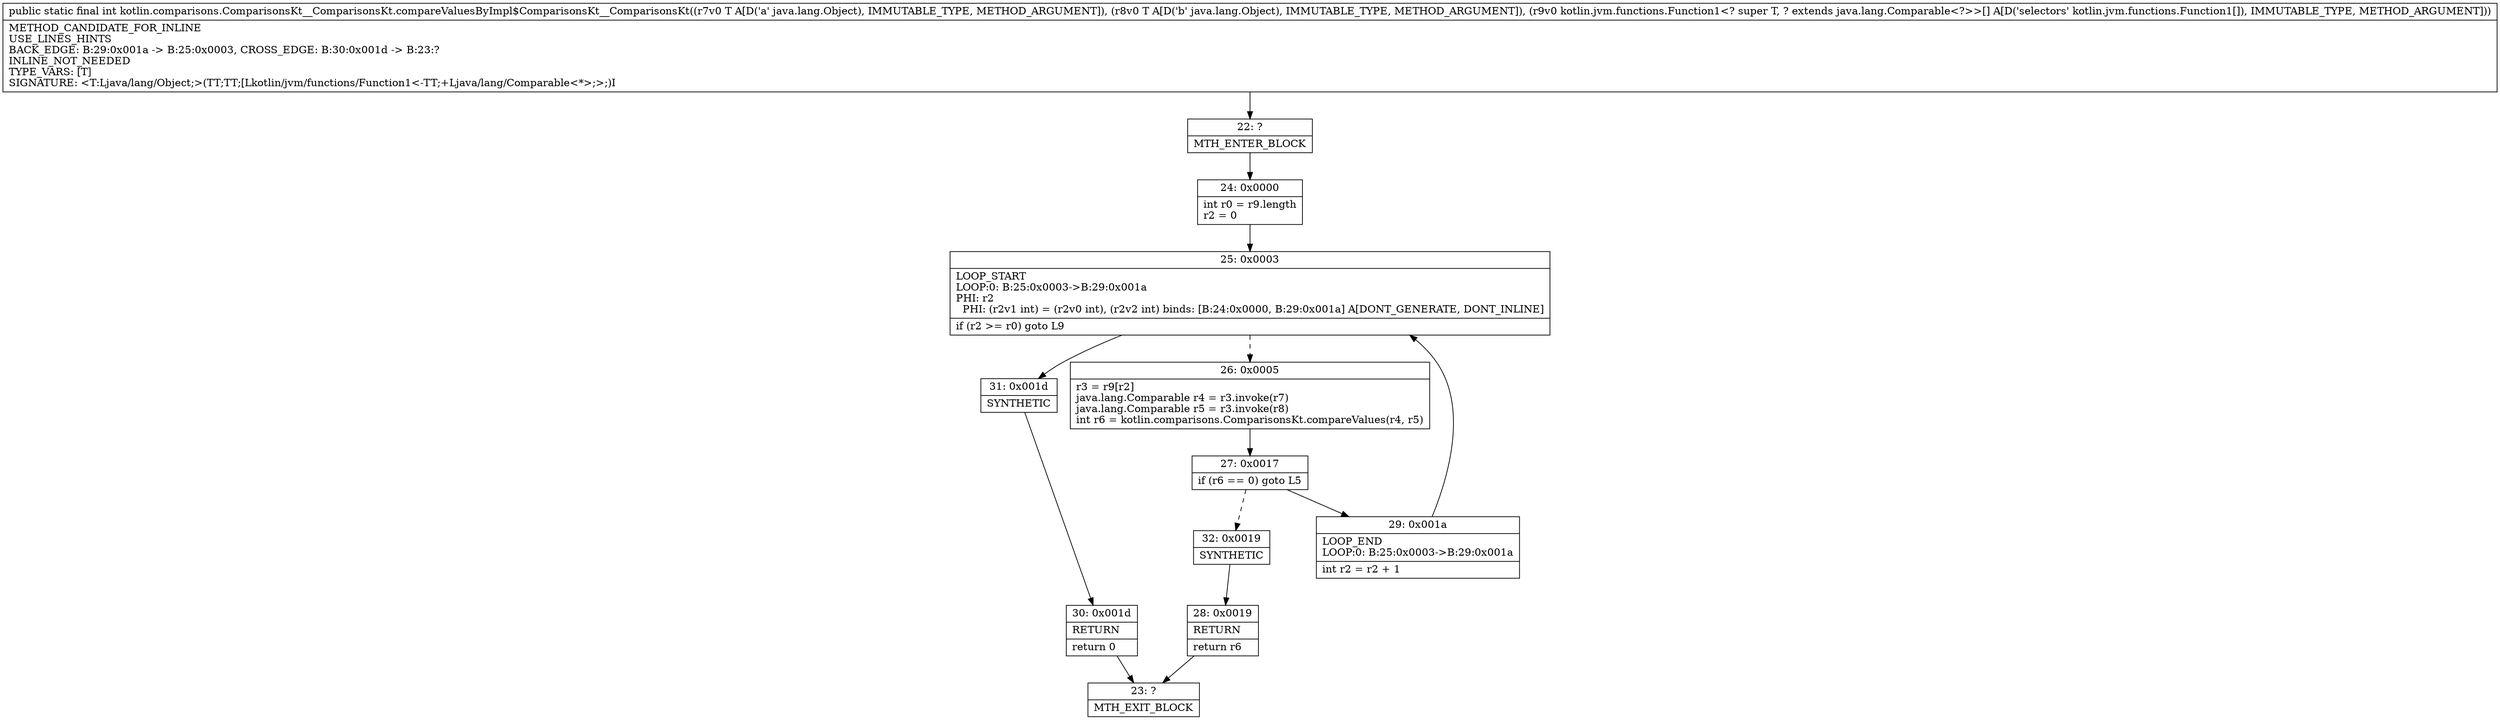 digraph "CFG forkotlin.comparisons.ComparisonsKt__ComparisonsKt.compareValuesByImpl$ComparisonsKt__ComparisonsKt(Ljava\/lang\/Object;Ljava\/lang\/Object;[Lkotlin\/jvm\/functions\/Function1;)I" {
Node_22 [shape=record,label="{22\:\ ?|MTH_ENTER_BLOCK\l}"];
Node_24 [shape=record,label="{24\:\ 0x0000|int r0 = r9.length\lr2 = 0\l}"];
Node_25 [shape=record,label="{25\:\ 0x0003|LOOP_START\lLOOP:0: B:25:0x0003\-\>B:29:0x001a\lPHI: r2 \l  PHI: (r2v1 int) = (r2v0 int), (r2v2 int) binds: [B:24:0x0000, B:29:0x001a] A[DONT_GENERATE, DONT_INLINE]\l|if (r2 \>= r0) goto L9\l}"];
Node_26 [shape=record,label="{26\:\ 0x0005|r3 = r9[r2]\ljava.lang.Comparable r4 = r3.invoke(r7)\ljava.lang.Comparable r5 = r3.invoke(r8)\lint r6 = kotlin.comparisons.ComparisonsKt.compareValues(r4, r5)\l}"];
Node_27 [shape=record,label="{27\:\ 0x0017|if (r6 == 0) goto L5\l}"];
Node_29 [shape=record,label="{29\:\ 0x001a|LOOP_END\lLOOP:0: B:25:0x0003\-\>B:29:0x001a\l|int r2 = r2 + 1\l}"];
Node_32 [shape=record,label="{32\:\ 0x0019|SYNTHETIC\l}"];
Node_28 [shape=record,label="{28\:\ 0x0019|RETURN\l|return r6\l}"];
Node_23 [shape=record,label="{23\:\ ?|MTH_EXIT_BLOCK\l}"];
Node_31 [shape=record,label="{31\:\ 0x001d|SYNTHETIC\l}"];
Node_30 [shape=record,label="{30\:\ 0x001d|RETURN\l|return 0\l}"];
MethodNode[shape=record,label="{public static final int kotlin.comparisons.ComparisonsKt__ComparisonsKt.compareValuesByImpl$ComparisonsKt__ComparisonsKt((r7v0 T A[D('a' java.lang.Object), IMMUTABLE_TYPE, METHOD_ARGUMENT]), (r8v0 T A[D('b' java.lang.Object), IMMUTABLE_TYPE, METHOD_ARGUMENT]), (r9v0 kotlin.jvm.functions.Function1\<? super T, ? extends java.lang.Comparable\<?\>\>[] A[D('selectors' kotlin.jvm.functions.Function1[]), IMMUTABLE_TYPE, METHOD_ARGUMENT]))  | METHOD_CANDIDATE_FOR_INLINE\lUSE_LINES_HINTS\lBACK_EDGE: B:29:0x001a \-\> B:25:0x0003, CROSS_EDGE: B:30:0x001d \-\> B:23:?\lINLINE_NOT_NEEDED\lTYPE_VARS: [T]\lSIGNATURE: \<T:Ljava\/lang\/Object;\>(TT;TT;[Lkotlin\/jvm\/functions\/Function1\<\-TT;+Ljava\/lang\/Comparable\<*\>;\>;)I\l}"];
MethodNode -> Node_22;Node_22 -> Node_24;
Node_24 -> Node_25;
Node_25 -> Node_26[style=dashed];
Node_25 -> Node_31;
Node_26 -> Node_27;
Node_27 -> Node_29;
Node_27 -> Node_32[style=dashed];
Node_29 -> Node_25;
Node_32 -> Node_28;
Node_28 -> Node_23;
Node_31 -> Node_30;
Node_30 -> Node_23;
}

